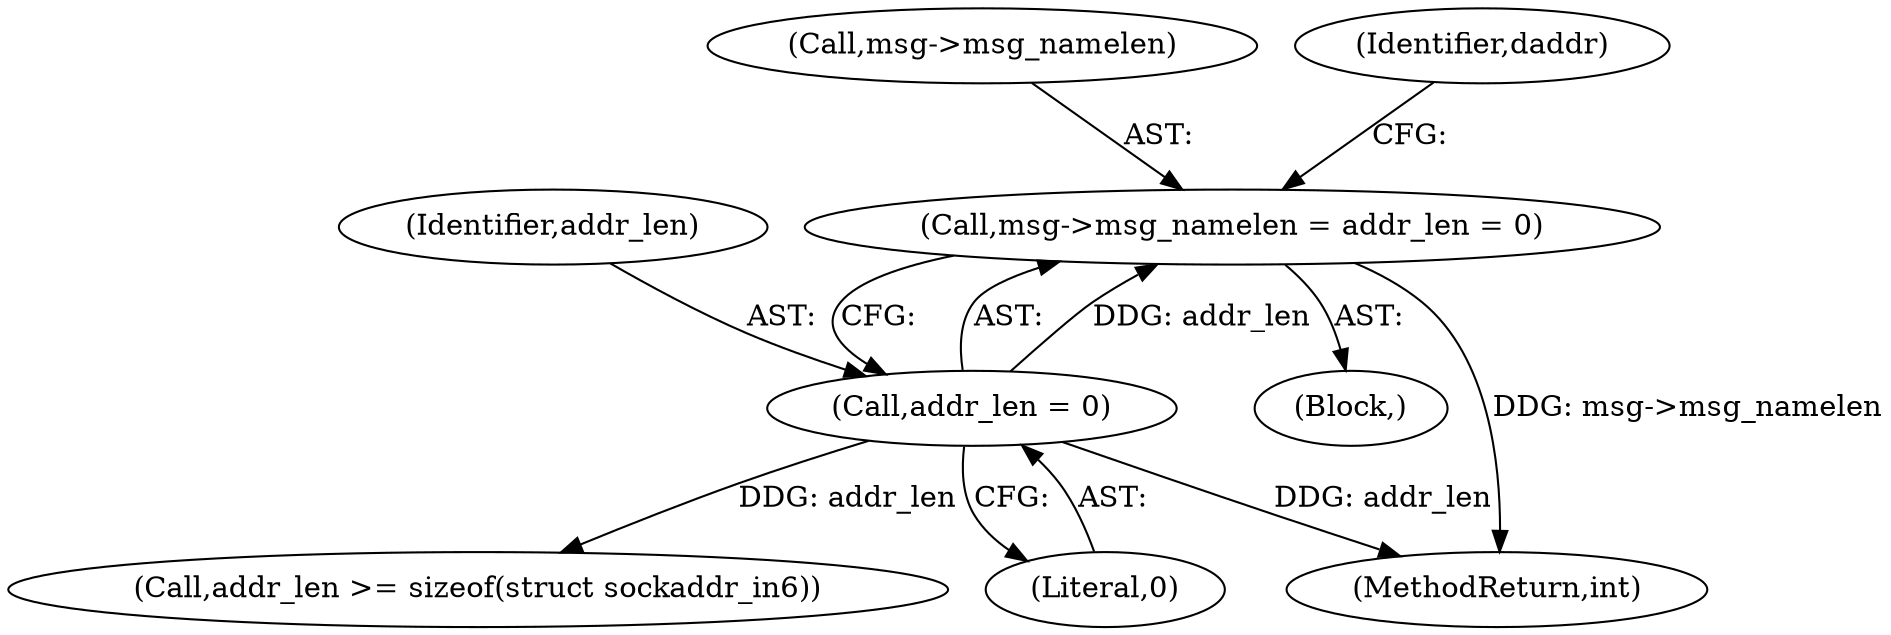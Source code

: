 digraph "0_linux_45f6fad84cc305103b28d73482b344d7f5b76f39_18@pointer" {
"1000231" [label="(Call,msg->msg_namelen = addr_len = 0)"];
"1000235" [label="(Call,addr_len = 0)"];
"1000481" [label="(Call,addr_len >= sizeof(struct sockaddr_in6))"];
"1000237" [label="(Literal,0)"];
"1000205" [label="(Block,)"];
"1000236" [label="(Identifier,addr_len)"];
"1000231" [label="(Call,msg->msg_namelen = addr_len = 0)"];
"1000235" [label="(Call,addr_len = 0)"];
"1001043" [label="(MethodReturn,int)"];
"1000232" [label="(Call,msg->msg_namelen)"];
"1000239" [label="(Identifier,daddr)"];
"1000231" -> "1000205"  [label="AST: "];
"1000231" -> "1000235"  [label="CFG: "];
"1000232" -> "1000231"  [label="AST: "];
"1000235" -> "1000231"  [label="AST: "];
"1000239" -> "1000231"  [label="CFG: "];
"1000231" -> "1001043"  [label="DDG: msg->msg_namelen"];
"1000235" -> "1000231"  [label="DDG: addr_len"];
"1000235" -> "1000237"  [label="CFG: "];
"1000236" -> "1000235"  [label="AST: "];
"1000237" -> "1000235"  [label="AST: "];
"1000235" -> "1001043"  [label="DDG: addr_len"];
"1000235" -> "1000481"  [label="DDG: addr_len"];
}
